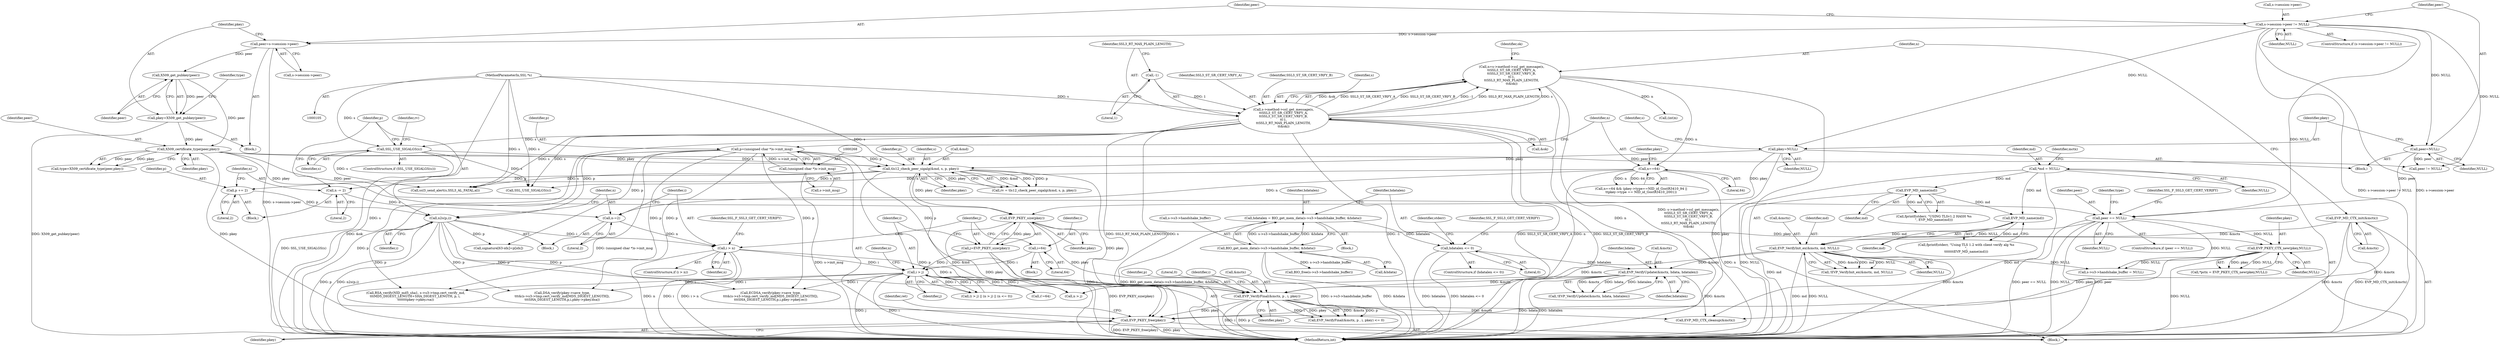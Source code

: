digraph "0_openssl_1421e0c584ae9120ca1b88098f13d6d2e90b83a3@API" {
"1000727" [label="(Call,EVP_PKEY_free(pkey))"];
"1000615" [label="(Call,EVP_PKEY_CTX_new(pkey,NULL))"];
"1000358" [label="(Call,EVP_PKEY_size(pkey))"];
"1000183" [label="(Call,pkey=NULL)"];
"1000154" [label="(Call,s->session->peer != NULL)"];
"1000301" [label="(Call,tls12_check_peer_sigalg(&md, s, p, pkey))"];
"1000295" [label="(Call,SSL_USE_SIGALGS(s))"];
"1000137" [label="(Call,s->method->ssl_get_message(s,\n\t\tSSL3_ST_SR_CERT_VRFY_A,\n\t\tSSL3_ST_SR_CERT_VRFY_B,\n\t\t-1,\n\t\tSSL3_RT_MAX_PLAIN_LENGTH,\n\t\t&ok))"];
"1000106" [label="(MethodParameterIn,SSL *s)"];
"1000141" [label="(Call,-1)"];
"1000265" [label="(Call,p=(unsigned char *)s->init_msg)"];
"1000267" [label="(Call,(unsigned char *)s->init_msg)"];
"1000175" [label="(Call,X509_certificate_type(peer,pkey))"];
"1000171" [label="(Call,X509_get_pubkey(peer))"];
"1000162" [label="(Call,peer=s->session->peer)"];
"1000169" [label="(Call,pkey=X509_get_pubkey(peer))"];
"1000227" [label="(Call,peer == NULL)"];
"1000180" [label="(Call,peer=NULL)"];
"1000440" [label="(Call,EVP_VerifyFinal(&mctx, p , i, pkey))"];
"1000419" [label="(Call,EVP_VerifyInit_ex(&mctx, md, NULL))"];
"1000132" [label="(Call,EVP_MD_CTX_init(&mctx))"];
"1000414" [label="(Call,EVP_MD_name(md))"];
"1000330" [label="(Call,EVP_MD_name(md))"];
"1000128" [label="(Call,*md = NULL)"];
"1000425" [label="(Call,EVP_VerifyUpdate(&mctx, hdata, hdatalen))"];
"1000400" [label="(Call,hdatalen <= 0)"];
"1000389" [label="(Call,hdatalen = BIO_get_mem_data(s->s3->handshake_buffer, &hdata))"];
"1000391" [label="(Call,BIO_get_mem_data(s->s3->handshake_buffer, &hdata))"];
"1000338" [label="(Call,n2s(p,i))"];
"1000332" [label="(Call,p += 2)"];
"1000362" [label="(Call,i > j)"];
"1000289" [label="(Call,i=64)"];
"1000345" [label="(Call,i > n)"];
"1000341" [label="(Call,n-=2)"];
"1000335" [label="(Call,n -= 2)"];
"1000274" [label="(Call,n==64)"];
"1000135" [label="(Call,n=s->method->ssl_get_message(s,\n\t\tSSL3_ST_SR_CERT_VRFY_A,\n\t\tSSL3_ST_SR_CERT_VRFY_B,\n\t\t-1,\n\t\tSSL3_RT_MAX_PLAIN_LENGTH,\n\t\t&ok))"];
"1000356" [label="(Call,j=EVP_PKEY_size(pkey))"];
"1000423" [label="(Identifier,NULL)"];
"1000135" [label="(Call,n=s->method->ssl_get_message(s,\n\t\tSSL3_ST_SR_CERT_VRFY_A,\n\t\tSSL3_ST_SR_CERT_VRFY_B,\n\t\t-1,\n\t\tSSL3_RT_MAX_PLAIN_LENGTH,\n\t\t&ok))"];
"1000274" [label="(Call,n==64)"];
"1000150" [label="(Call,(int)n)"];
"1000357" [label="(Identifier,j)"];
"1000163" [label="(Identifier,peer)"];
"1000422" [label="(Identifier,md)"];
"1000191" [label="(Identifier,s)"];
"1000161" [label="(Block,)"];
"1000392" [label="(Call,s->s3->handshake_buffer)"];
"1000639" [label="(Call,signature[63-idx]=p[idx])"];
"1000280" [label="(Identifier,pkey)"];
"1000176" [label="(Identifier,peer)"];
"1000232" [label="(Identifier,SSL_F_SSL3_GET_CERT_VERIFY)"];
"1000266" [label="(Identifier,p)"];
"1000179" [label="(Block,)"];
"1000297" [label="(Block,)"];
"1000107" [label="(Block,)"];
"1000229" [label="(Identifier,NULL)"];
"1000291" [label="(Literal,64)"];
"1000143" [label="(Identifier,SSL3_RT_MAX_PLAIN_LENGTH)"];
"1000275" [label="(Identifier,n)"];
"1000154" [label="(Call,s->session->peer != NULL)"];
"1000704" [label="(Call,BIO_free(s->s3->handshake_buffer))"];
"1000439" [label="(Call,EVP_VerifyFinal(&mctx, p , i, pkey) <= 0)"];
"1000304" [label="(Identifier,s)"];
"1000134" [label="(Identifier,mctx)"];
"1000391" [label="(Call,BIO_get_mem_data(s->s3->handshake_buffer, &hdata))"];
"1000345" [label="(Call,i > n)"];
"1000440" [label="(Call,EVP_VerifyFinal(&mctx, p , i, pkey))"];
"1000390" [label="(Identifier,hdatalen)"];
"1000419" [label="(Call,EVP_VerifyInit_ex(&mctx, md, NULL))"];
"1000426" [label="(Call,&mctx)"];
"1000366" [label="(Call,n > j)"];
"1000172" [label="(Identifier,peer)"];
"1000344" [label="(ControlStructure,if (i > n))"];
"1000327" [label="(Call,fprintf(stderr, \"USING TLSv1.2 HASH %s\n\", EVP_MD_name(md)))"];
"1000183" [label="(Call,pkey=NULL)"];
"1000356" [label="(Call,j=EVP_PKEY_size(pkey))"];
"1000228" [label="(Identifier,peer)"];
"1000306" [label="(Identifier,pkey)"];
"1000361" [label="(Call,(i > j) || (n > j) || (n <= 0))"];
"1000293" [label="(Block,)"];
"1000613" [label="(Call,*pctx = EVP_PKEY_CTX_new(pkey,NULL))"];
"1000185" [label="(Identifier,NULL)"];
"1000300" [label="(Identifier,rv)"];
"1000518" [label="(Call,DSA_verify(pkey->save_type,\n\t\t\t&(s->s3->tmp.cert_verify_md[MD5_DIGEST_LENGTH]),\n\t\t\tSHA_DIGEST_LENGTH,p,i,pkey->pkey.dsa))"];
"1000340" [label="(Identifier,i)"];
"1000288" [label="(Block,)"];
"1000142" [label="(Literal,1)"];
"1000294" [label="(ControlStructure,if (SSL_USE_SIGALGS(s)))"];
"1000132" [label="(Call,EVP_MD_CTX_init(&mctx))"];
"1000621" [label="(Call,i!=64)"];
"1000177" [label="(Identifier,pkey)"];
"1000148" [label="(Identifier,ok)"];
"1000170" [label="(Identifier,pkey)"];
"1000339" [label="(Identifier,p)"];
"1000140" [label="(Identifier,SSL3_ST_SR_CERT_VRFY_B)"];
"1000418" [label="(Call,!EVP_VerifyInit_ex(&mctx, md, NULL))"];
"1000367" [label="(Identifier,n)"];
"1000299" [label="(Call,rv = tls12_check_peer_sigalg(&md, s, p, pkey))"];
"1000364" [label="(Identifier,j)"];
"1000290" [label="(Identifier,i)"];
"1000174" [label="(Identifier,type)"];
"1000412" [label="(Identifier,stderr)"];
"1000617" [label="(Identifier,NULL)"];
"1000363" [label="(Identifier,i)"];
"1000350" [label="(Identifier,SSL_F_SSL3_GET_CERT_VERIFY)"];
"1000164" [label="(Call,s->session->peer)"];
"1000184" [label="(Identifier,pkey)"];
"1000381" [label="(Call,SSL_USE_SIGALGS(s))"];
"1000411" [label="(Call,fprintf(stderr, \"Using TLS 1.2 with client verify alg %s\n\",\n\t\t\t\t\t\t\tEVP_MD_name(md)))"];
"1000731" [label="(MethodReturn,int)"];
"1000359" [label="(Identifier,pkey)"];
"1000141" [label="(Call,-1)"];
"1000182" [label="(Identifier,NULL)"];
"1000346" [label="(Identifier,i)"];
"1000399" [label="(ControlStructure,if (hdatalen <= 0))"];
"1000343" [label="(Literal,2)"];
"1000139" [label="(Identifier,SSL3_ST_SR_CERT_VRFY_A)"];
"1000332" [label="(Call,p += 2)"];
"1000267" [label="(Call,(unsigned char *)s->init_msg)"];
"1000333" [label="(Identifier,p)"];
"1000342" [label="(Identifier,n)"];
"1000160" [label="(Identifier,NULL)"];
"1000401" [label="(Identifier,hdatalen)"];
"1000138" [label="(Identifier,s)"];
"1000129" [label="(Identifier,md)"];
"1000128" [label="(Call,*md = NULL)"];
"1000295" [label="(Call,SSL_USE_SIGALGS(s))"];
"1000302" [label="(Call,&md)"];
"1000615" [label="(Call,EVP_PKEY_CTX_new(pkey,NULL))"];
"1000424" [label="(Call,!EVP_VerifyUpdate(&mctx, hdata, hdatalen))"];
"1000727" [label="(Call,EVP_PKEY_free(pkey))"];
"1000130" [label="(Identifier,NULL)"];
"1000169" [label="(Call,pkey=X509_get_pubkey(peer))"];
"1000136" [label="(Identifier,n)"];
"1000296" [label="(Identifier,s)"];
"1000692" [label="(Call,ssl3_send_alert(s,SSL3_AL_FATAL,al))"];
"1000358" [label="(Call,EVP_PKEY_size(pkey))"];
"1000445" [label="(Identifier,pkey)"];
"1000181" [label="(Identifier,peer)"];
"1000338" [label="(Call,n2s(p,i))"];
"1000330" [label="(Call,EVP_MD_name(md))"];
"1000443" [label="(Identifier,p)"];
"1000429" [label="(Identifier,hdatalen)"];
"1000153" [label="(ControlStructure,if (s->session->peer != NULL))"];
"1000180" [label="(Call,peer=NULL)"];
"1000728" [label="(Identifier,pkey)"];
"1000420" [label="(Call,&mctx)"];
"1000446" [label="(Literal,0)"];
"1000144" [label="(Call,&ok)"];
"1000137" [label="(Call,s->method->ssl_get_message(s,\n\t\tSSL3_ST_SR_CERT_VRFY_A,\n\t\tSSL3_ST_SR_CERT_VRFY_B,\n\t\t-1,\n\t\tSSL3_RT_MAX_PLAIN_LENGTH,\n\t\t&ok))"];
"1000397" [label="(Call,&hdata)"];
"1000269" [label="(Call,s->init_msg)"];
"1000273" [label="(Call,n==64 && (pkey->type==NID_id_GostR3410_94 ||\n\t\tpkey->type == NID_id_GostR3410_2001))"];
"1000331" [label="(Identifier,md)"];
"1000265" [label="(Call,p=(unsigned char *)s->init_msg)"];
"1000175" [label="(Call,X509_certificate_type(peer,pkey))"];
"1000162" [label="(Call,peer=s->session->peer)"];
"1000155" [label="(Call,s->session->peer)"];
"1000415" [label="(Identifier,md)"];
"1000730" [label="(Identifier,ret)"];
"1000562" [label="(Call,ECDSA_verify(pkey->save_type,\n\t\t\t&(s->s3->tmp.cert_verify_md[MD5_DIGEST_LENGTH]),\n\t\t\tSHA_DIGEST_LENGTH,p,i,pkey->pkey.ec))"];
"1000425" [label="(Call,EVP_VerifyUpdate(&mctx, hdata, hdatalen))"];
"1000465" [label="(Call,RSA_verify(NID_md5_sha1, s->s3->tmp.cert_verify_md,\n\t\t\tMD5_DIGEST_LENGTH+SHA_DIGEST_LENGTH, p, i, \n\t\t\t\t\t\t\tpkey->pkey.rsa))"];
"1000724" [label="(Call,EVP_MD_CTX_cleanup(&mctx))"];
"1000616" [label="(Identifier,pkey)"];
"1000402" [label="(Literal,0)"];
"1000334" [label="(Literal,2)"];
"1000444" [label="(Identifier,i)"];
"1000383" [label="(Block,)"];
"1000133" [label="(Call,&mctx)"];
"1000389" [label="(Call,hdatalen = BIO_get_mem_data(s->s3->handshake_buffer, &hdata))"];
"1000305" [label="(Identifier,p)"];
"1000289" [label="(Call,i=64)"];
"1000341" [label="(Call,n-=2)"];
"1000173" [label="(Call,type=X509_certificate_type(peer,pkey))"];
"1000301" [label="(Call,tls12_check_peer_sigalg(&md, s, p, pkey))"];
"1000241" [label="(Identifier,type)"];
"1000208" [label="(Call,peer != NULL)"];
"1000428" [label="(Identifier,hdata)"];
"1000227" [label="(Call,peer == NULL)"];
"1000400" [label="(Call,hdatalen <= 0)"];
"1000347" [label="(Identifier,n)"];
"1000335" [label="(Call,n -= 2)"];
"1000337" [label="(Literal,2)"];
"1000414" [label="(Call,EVP_MD_name(md))"];
"1000710" [label="(Call,s->s3->handshake_buffer = NULL)"];
"1000336" [label="(Identifier,n)"];
"1000106" [label="(MethodParameterIn,SSL *s)"];
"1000276" [label="(Literal,64)"];
"1000226" [label="(ControlStructure,if (peer == NULL))"];
"1000171" [label="(Call,X509_get_pubkey(peer))"];
"1000362" [label="(Call,i > j)"];
"1000441" [label="(Call,&mctx)"];
"1000405" [label="(Identifier,SSL_F_SSL3_GET_CERT_VERIFY)"];
"1000727" -> "1000107"  [label="AST: "];
"1000727" -> "1000728"  [label="CFG: "];
"1000728" -> "1000727"  [label="AST: "];
"1000730" -> "1000727"  [label="CFG: "];
"1000727" -> "1000731"  [label="DDG: EVP_PKEY_free(pkey)"];
"1000727" -> "1000731"  [label="DDG: pkey"];
"1000615" -> "1000727"  [label="DDG: pkey"];
"1000183" -> "1000727"  [label="DDG: pkey"];
"1000301" -> "1000727"  [label="DDG: pkey"];
"1000440" -> "1000727"  [label="DDG: pkey"];
"1000175" -> "1000727"  [label="DDG: pkey"];
"1000358" -> "1000727"  [label="DDG: pkey"];
"1000615" -> "1000613"  [label="AST: "];
"1000615" -> "1000617"  [label="CFG: "];
"1000616" -> "1000615"  [label="AST: "];
"1000617" -> "1000615"  [label="AST: "];
"1000613" -> "1000615"  [label="CFG: "];
"1000615" -> "1000731"  [label="DDG: NULL"];
"1000615" -> "1000613"  [label="DDG: pkey"];
"1000615" -> "1000613"  [label="DDG: NULL"];
"1000358" -> "1000615"  [label="DDG: pkey"];
"1000227" -> "1000615"  [label="DDG: NULL"];
"1000615" -> "1000710"  [label="DDG: NULL"];
"1000358" -> "1000356"  [label="AST: "];
"1000358" -> "1000359"  [label="CFG: "];
"1000359" -> "1000358"  [label="AST: "];
"1000356" -> "1000358"  [label="CFG: "];
"1000358" -> "1000356"  [label="DDG: pkey"];
"1000183" -> "1000358"  [label="DDG: pkey"];
"1000301" -> "1000358"  [label="DDG: pkey"];
"1000175" -> "1000358"  [label="DDG: pkey"];
"1000358" -> "1000440"  [label="DDG: pkey"];
"1000183" -> "1000179"  [label="AST: "];
"1000183" -> "1000185"  [label="CFG: "];
"1000184" -> "1000183"  [label="AST: "];
"1000185" -> "1000183"  [label="AST: "];
"1000191" -> "1000183"  [label="CFG: "];
"1000154" -> "1000183"  [label="DDG: NULL"];
"1000183" -> "1000301"  [label="DDG: pkey"];
"1000154" -> "1000153"  [label="AST: "];
"1000154" -> "1000160"  [label="CFG: "];
"1000155" -> "1000154"  [label="AST: "];
"1000160" -> "1000154"  [label="AST: "];
"1000163" -> "1000154"  [label="CFG: "];
"1000181" -> "1000154"  [label="CFG: "];
"1000154" -> "1000731"  [label="DDG: s->session->peer"];
"1000154" -> "1000731"  [label="DDG: s->session->peer != NULL"];
"1000154" -> "1000162"  [label="DDG: s->session->peer"];
"1000154" -> "1000180"  [label="DDG: NULL"];
"1000154" -> "1000208"  [label="DDG: NULL"];
"1000154" -> "1000227"  [label="DDG: NULL"];
"1000301" -> "1000299"  [label="AST: "];
"1000301" -> "1000306"  [label="CFG: "];
"1000302" -> "1000301"  [label="AST: "];
"1000304" -> "1000301"  [label="AST: "];
"1000305" -> "1000301"  [label="AST: "];
"1000306" -> "1000301"  [label="AST: "];
"1000299" -> "1000301"  [label="CFG: "];
"1000301" -> "1000731"  [label="DDG: p"];
"1000301" -> "1000731"  [label="DDG: &md"];
"1000301" -> "1000299"  [label="DDG: &md"];
"1000301" -> "1000299"  [label="DDG: s"];
"1000301" -> "1000299"  [label="DDG: p"];
"1000301" -> "1000299"  [label="DDG: pkey"];
"1000295" -> "1000301"  [label="DDG: s"];
"1000106" -> "1000301"  [label="DDG: s"];
"1000265" -> "1000301"  [label="DDG: p"];
"1000175" -> "1000301"  [label="DDG: pkey"];
"1000301" -> "1000332"  [label="DDG: p"];
"1000301" -> "1000381"  [label="DDG: s"];
"1000301" -> "1000692"  [label="DDG: s"];
"1000295" -> "1000294"  [label="AST: "];
"1000295" -> "1000296"  [label="CFG: "];
"1000296" -> "1000295"  [label="AST: "];
"1000300" -> "1000295"  [label="CFG: "];
"1000339" -> "1000295"  [label="CFG: "];
"1000295" -> "1000731"  [label="DDG: SSL_USE_SIGALGS(s)"];
"1000137" -> "1000295"  [label="DDG: s"];
"1000106" -> "1000295"  [label="DDG: s"];
"1000295" -> "1000381"  [label="DDG: s"];
"1000295" -> "1000692"  [label="DDG: s"];
"1000137" -> "1000135"  [label="AST: "];
"1000137" -> "1000144"  [label="CFG: "];
"1000138" -> "1000137"  [label="AST: "];
"1000139" -> "1000137"  [label="AST: "];
"1000140" -> "1000137"  [label="AST: "];
"1000141" -> "1000137"  [label="AST: "];
"1000143" -> "1000137"  [label="AST: "];
"1000144" -> "1000137"  [label="AST: "];
"1000135" -> "1000137"  [label="CFG: "];
"1000137" -> "1000731"  [label="DDG: -1"];
"1000137" -> "1000731"  [label="DDG: SSL3_ST_SR_CERT_VRFY_A"];
"1000137" -> "1000731"  [label="DDG: SSL3_ST_SR_CERT_VRFY_B"];
"1000137" -> "1000731"  [label="DDG: &ok"];
"1000137" -> "1000731"  [label="DDG: SSL3_RT_MAX_PLAIN_LENGTH"];
"1000137" -> "1000731"  [label="DDG: s"];
"1000137" -> "1000135"  [label="DDG: &ok"];
"1000137" -> "1000135"  [label="DDG: SSL3_ST_SR_CERT_VRFY_A"];
"1000137" -> "1000135"  [label="DDG: SSL3_ST_SR_CERT_VRFY_B"];
"1000137" -> "1000135"  [label="DDG: -1"];
"1000137" -> "1000135"  [label="DDG: SSL3_RT_MAX_PLAIN_LENGTH"];
"1000137" -> "1000135"  [label="DDG: s"];
"1000106" -> "1000137"  [label="DDG: s"];
"1000141" -> "1000137"  [label="DDG: 1"];
"1000137" -> "1000381"  [label="DDG: s"];
"1000137" -> "1000692"  [label="DDG: s"];
"1000106" -> "1000105"  [label="AST: "];
"1000106" -> "1000731"  [label="DDG: s"];
"1000106" -> "1000381"  [label="DDG: s"];
"1000106" -> "1000692"  [label="DDG: s"];
"1000141" -> "1000142"  [label="CFG: "];
"1000142" -> "1000141"  [label="AST: "];
"1000143" -> "1000141"  [label="CFG: "];
"1000265" -> "1000107"  [label="AST: "];
"1000265" -> "1000267"  [label="CFG: "];
"1000266" -> "1000265"  [label="AST: "];
"1000267" -> "1000265"  [label="AST: "];
"1000275" -> "1000265"  [label="CFG: "];
"1000265" -> "1000731"  [label="DDG: (unsigned char *)s->init_msg"];
"1000265" -> "1000731"  [label="DDG: p"];
"1000267" -> "1000265"  [label="DDG: s->init_msg"];
"1000265" -> "1000338"  [label="DDG: p"];
"1000265" -> "1000440"  [label="DDG: p"];
"1000265" -> "1000465"  [label="DDG: p"];
"1000265" -> "1000518"  [label="DDG: p"];
"1000265" -> "1000562"  [label="DDG: p"];
"1000265" -> "1000639"  [label="DDG: p"];
"1000267" -> "1000269"  [label="CFG: "];
"1000268" -> "1000267"  [label="AST: "];
"1000269" -> "1000267"  [label="AST: "];
"1000267" -> "1000731"  [label="DDG: s->init_msg"];
"1000175" -> "1000173"  [label="AST: "];
"1000175" -> "1000177"  [label="CFG: "];
"1000176" -> "1000175"  [label="AST: "];
"1000177" -> "1000175"  [label="AST: "];
"1000173" -> "1000175"  [label="CFG: "];
"1000175" -> "1000173"  [label="DDG: peer"];
"1000175" -> "1000173"  [label="DDG: pkey"];
"1000171" -> "1000175"  [label="DDG: peer"];
"1000169" -> "1000175"  [label="DDG: pkey"];
"1000175" -> "1000208"  [label="DDG: peer"];
"1000175" -> "1000227"  [label="DDG: peer"];
"1000171" -> "1000169"  [label="AST: "];
"1000171" -> "1000172"  [label="CFG: "];
"1000172" -> "1000171"  [label="AST: "];
"1000169" -> "1000171"  [label="CFG: "];
"1000171" -> "1000169"  [label="DDG: peer"];
"1000162" -> "1000171"  [label="DDG: peer"];
"1000162" -> "1000161"  [label="AST: "];
"1000162" -> "1000164"  [label="CFG: "];
"1000163" -> "1000162"  [label="AST: "];
"1000164" -> "1000162"  [label="AST: "];
"1000170" -> "1000162"  [label="CFG: "];
"1000162" -> "1000731"  [label="DDG: s->session->peer"];
"1000169" -> "1000161"  [label="AST: "];
"1000170" -> "1000169"  [label="AST: "];
"1000174" -> "1000169"  [label="CFG: "];
"1000169" -> "1000731"  [label="DDG: X509_get_pubkey(peer)"];
"1000227" -> "1000226"  [label="AST: "];
"1000227" -> "1000229"  [label="CFG: "];
"1000228" -> "1000227"  [label="AST: "];
"1000229" -> "1000227"  [label="AST: "];
"1000232" -> "1000227"  [label="CFG: "];
"1000241" -> "1000227"  [label="CFG: "];
"1000227" -> "1000731"  [label="DDG: peer == NULL"];
"1000227" -> "1000731"  [label="DDG: peer"];
"1000227" -> "1000731"  [label="DDG: NULL"];
"1000180" -> "1000227"  [label="DDG: peer"];
"1000227" -> "1000419"  [label="DDG: NULL"];
"1000227" -> "1000710"  [label="DDG: NULL"];
"1000180" -> "1000179"  [label="AST: "];
"1000180" -> "1000182"  [label="CFG: "];
"1000181" -> "1000180"  [label="AST: "];
"1000182" -> "1000180"  [label="AST: "];
"1000184" -> "1000180"  [label="CFG: "];
"1000180" -> "1000208"  [label="DDG: peer"];
"1000440" -> "1000439"  [label="AST: "];
"1000440" -> "1000445"  [label="CFG: "];
"1000441" -> "1000440"  [label="AST: "];
"1000443" -> "1000440"  [label="AST: "];
"1000444" -> "1000440"  [label="AST: "];
"1000445" -> "1000440"  [label="AST: "];
"1000446" -> "1000440"  [label="CFG: "];
"1000440" -> "1000731"  [label="DDG: p"];
"1000440" -> "1000731"  [label="DDG: i"];
"1000440" -> "1000439"  [label="DDG: &mctx"];
"1000440" -> "1000439"  [label="DDG: p"];
"1000440" -> "1000439"  [label="DDG: i"];
"1000440" -> "1000439"  [label="DDG: pkey"];
"1000419" -> "1000440"  [label="DDG: &mctx"];
"1000425" -> "1000440"  [label="DDG: &mctx"];
"1000338" -> "1000440"  [label="DDG: p"];
"1000362" -> "1000440"  [label="DDG: i"];
"1000440" -> "1000724"  [label="DDG: &mctx"];
"1000419" -> "1000418"  [label="AST: "];
"1000419" -> "1000423"  [label="CFG: "];
"1000420" -> "1000419"  [label="AST: "];
"1000422" -> "1000419"  [label="AST: "];
"1000423" -> "1000419"  [label="AST: "];
"1000418" -> "1000419"  [label="CFG: "];
"1000419" -> "1000731"  [label="DDG: NULL"];
"1000419" -> "1000731"  [label="DDG: md"];
"1000419" -> "1000418"  [label="DDG: &mctx"];
"1000419" -> "1000418"  [label="DDG: md"];
"1000419" -> "1000418"  [label="DDG: NULL"];
"1000132" -> "1000419"  [label="DDG: &mctx"];
"1000414" -> "1000419"  [label="DDG: md"];
"1000419" -> "1000425"  [label="DDG: &mctx"];
"1000419" -> "1000710"  [label="DDG: NULL"];
"1000419" -> "1000724"  [label="DDG: &mctx"];
"1000132" -> "1000107"  [label="AST: "];
"1000132" -> "1000133"  [label="CFG: "];
"1000133" -> "1000132"  [label="AST: "];
"1000136" -> "1000132"  [label="CFG: "];
"1000132" -> "1000731"  [label="DDG: EVP_MD_CTX_init(&mctx)"];
"1000132" -> "1000731"  [label="DDG: &mctx"];
"1000132" -> "1000724"  [label="DDG: &mctx"];
"1000414" -> "1000411"  [label="AST: "];
"1000414" -> "1000415"  [label="CFG: "];
"1000415" -> "1000414"  [label="AST: "];
"1000411" -> "1000414"  [label="CFG: "];
"1000414" -> "1000411"  [label="DDG: md"];
"1000330" -> "1000414"  [label="DDG: md"];
"1000128" -> "1000414"  [label="DDG: md"];
"1000330" -> "1000327"  [label="AST: "];
"1000330" -> "1000331"  [label="CFG: "];
"1000331" -> "1000330"  [label="AST: "];
"1000327" -> "1000330"  [label="CFG: "];
"1000330" -> "1000731"  [label="DDG: md"];
"1000330" -> "1000327"  [label="DDG: md"];
"1000128" -> "1000330"  [label="DDG: md"];
"1000128" -> "1000107"  [label="AST: "];
"1000128" -> "1000130"  [label="CFG: "];
"1000129" -> "1000128"  [label="AST: "];
"1000130" -> "1000128"  [label="AST: "];
"1000134" -> "1000128"  [label="CFG: "];
"1000128" -> "1000731"  [label="DDG: NULL"];
"1000128" -> "1000731"  [label="DDG: md"];
"1000425" -> "1000424"  [label="AST: "];
"1000425" -> "1000429"  [label="CFG: "];
"1000426" -> "1000425"  [label="AST: "];
"1000428" -> "1000425"  [label="AST: "];
"1000429" -> "1000425"  [label="AST: "];
"1000424" -> "1000425"  [label="CFG: "];
"1000425" -> "1000731"  [label="DDG: hdata"];
"1000425" -> "1000731"  [label="DDG: hdatalen"];
"1000425" -> "1000424"  [label="DDG: &mctx"];
"1000425" -> "1000424"  [label="DDG: hdata"];
"1000425" -> "1000424"  [label="DDG: hdatalen"];
"1000400" -> "1000425"  [label="DDG: hdatalen"];
"1000425" -> "1000724"  [label="DDG: &mctx"];
"1000400" -> "1000399"  [label="AST: "];
"1000400" -> "1000402"  [label="CFG: "];
"1000401" -> "1000400"  [label="AST: "];
"1000402" -> "1000400"  [label="AST: "];
"1000405" -> "1000400"  [label="CFG: "];
"1000412" -> "1000400"  [label="CFG: "];
"1000400" -> "1000731"  [label="DDG: hdatalen"];
"1000400" -> "1000731"  [label="DDG: hdatalen <= 0"];
"1000389" -> "1000400"  [label="DDG: hdatalen"];
"1000389" -> "1000383"  [label="AST: "];
"1000389" -> "1000391"  [label="CFG: "];
"1000390" -> "1000389"  [label="AST: "];
"1000391" -> "1000389"  [label="AST: "];
"1000401" -> "1000389"  [label="CFG: "];
"1000389" -> "1000731"  [label="DDG: BIO_get_mem_data(s->s3->handshake_buffer, &hdata)"];
"1000391" -> "1000389"  [label="DDG: s->s3->handshake_buffer"];
"1000391" -> "1000389"  [label="DDG: &hdata"];
"1000391" -> "1000397"  [label="CFG: "];
"1000392" -> "1000391"  [label="AST: "];
"1000397" -> "1000391"  [label="AST: "];
"1000391" -> "1000731"  [label="DDG: &hdata"];
"1000391" -> "1000731"  [label="DDG: s->s3->handshake_buffer"];
"1000391" -> "1000704"  [label="DDG: s->s3->handshake_buffer"];
"1000338" -> "1000293"  [label="AST: "];
"1000338" -> "1000340"  [label="CFG: "];
"1000339" -> "1000338"  [label="AST: "];
"1000340" -> "1000338"  [label="AST: "];
"1000342" -> "1000338"  [label="CFG: "];
"1000338" -> "1000731"  [label="DDG: p"];
"1000338" -> "1000731"  [label="DDG: n2s(p,i)"];
"1000332" -> "1000338"  [label="DDG: p"];
"1000338" -> "1000345"  [label="DDG: i"];
"1000338" -> "1000465"  [label="DDG: p"];
"1000338" -> "1000518"  [label="DDG: p"];
"1000338" -> "1000562"  [label="DDG: p"];
"1000338" -> "1000639"  [label="DDG: p"];
"1000332" -> "1000297"  [label="AST: "];
"1000332" -> "1000334"  [label="CFG: "];
"1000333" -> "1000332"  [label="AST: "];
"1000334" -> "1000332"  [label="AST: "];
"1000336" -> "1000332"  [label="CFG: "];
"1000362" -> "1000361"  [label="AST: "];
"1000362" -> "1000364"  [label="CFG: "];
"1000363" -> "1000362"  [label="AST: "];
"1000364" -> "1000362"  [label="AST: "];
"1000367" -> "1000362"  [label="CFG: "];
"1000361" -> "1000362"  [label="CFG: "];
"1000362" -> "1000731"  [label="DDG: j"];
"1000362" -> "1000731"  [label="DDG: i"];
"1000362" -> "1000361"  [label="DDG: i"];
"1000362" -> "1000361"  [label="DDG: j"];
"1000289" -> "1000362"  [label="DDG: i"];
"1000345" -> "1000362"  [label="DDG: i"];
"1000356" -> "1000362"  [label="DDG: j"];
"1000362" -> "1000366"  [label="DDG: j"];
"1000362" -> "1000465"  [label="DDG: i"];
"1000362" -> "1000518"  [label="DDG: i"];
"1000362" -> "1000562"  [label="DDG: i"];
"1000362" -> "1000621"  [label="DDG: i"];
"1000289" -> "1000288"  [label="AST: "];
"1000289" -> "1000291"  [label="CFG: "];
"1000290" -> "1000289"  [label="AST: "];
"1000291" -> "1000289"  [label="AST: "];
"1000357" -> "1000289"  [label="CFG: "];
"1000345" -> "1000344"  [label="AST: "];
"1000345" -> "1000347"  [label="CFG: "];
"1000346" -> "1000345"  [label="AST: "];
"1000347" -> "1000345"  [label="AST: "];
"1000350" -> "1000345"  [label="CFG: "];
"1000357" -> "1000345"  [label="CFG: "];
"1000345" -> "1000731"  [label="DDG: n"];
"1000345" -> "1000731"  [label="DDG: i"];
"1000345" -> "1000731"  [label="DDG: i > n"];
"1000341" -> "1000345"  [label="DDG: n"];
"1000345" -> "1000366"  [label="DDG: n"];
"1000341" -> "1000293"  [label="AST: "];
"1000341" -> "1000343"  [label="CFG: "];
"1000342" -> "1000341"  [label="AST: "];
"1000343" -> "1000341"  [label="AST: "];
"1000346" -> "1000341"  [label="CFG: "];
"1000335" -> "1000341"  [label="DDG: n"];
"1000274" -> "1000341"  [label="DDG: n"];
"1000335" -> "1000297"  [label="AST: "];
"1000335" -> "1000337"  [label="CFG: "];
"1000336" -> "1000335"  [label="AST: "];
"1000337" -> "1000335"  [label="AST: "];
"1000339" -> "1000335"  [label="CFG: "];
"1000274" -> "1000335"  [label="DDG: n"];
"1000274" -> "1000273"  [label="AST: "];
"1000274" -> "1000276"  [label="CFG: "];
"1000275" -> "1000274"  [label="AST: "];
"1000276" -> "1000274"  [label="AST: "];
"1000280" -> "1000274"  [label="CFG: "];
"1000273" -> "1000274"  [label="CFG: "];
"1000274" -> "1000731"  [label="DDG: n"];
"1000274" -> "1000273"  [label="DDG: n"];
"1000274" -> "1000273"  [label="DDG: 64"];
"1000135" -> "1000274"  [label="DDG: n"];
"1000274" -> "1000366"  [label="DDG: n"];
"1000135" -> "1000107"  [label="AST: "];
"1000136" -> "1000135"  [label="AST: "];
"1000148" -> "1000135"  [label="CFG: "];
"1000135" -> "1000731"  [label="DDG: n"];
"1000135" -> "1000731"  [label="DDG: s->method->ssl_get_message(s,\n\t\tSSL3_ST_SR_CERT_VRFY_A,\n\t\tSSL3_ST_SR_CERT_VRFY_B,\n\t\t-1,\n\t\tSSL3_RT_MAX_PLAIN_LENGTH,\n\t\t&ok)"];
"1000135" -> "1000150"  [label="DDG: n"];
"1000356" -> "1000107"  [label="AST: "];
"1000357" -> "1000356"  [label="AST: "];
"1000363" -> "1000356"  [label="CFG: "];
"1000356" -> "1000731"  [label="DDG: EVP_PKEY_size(pkey)"];
}

